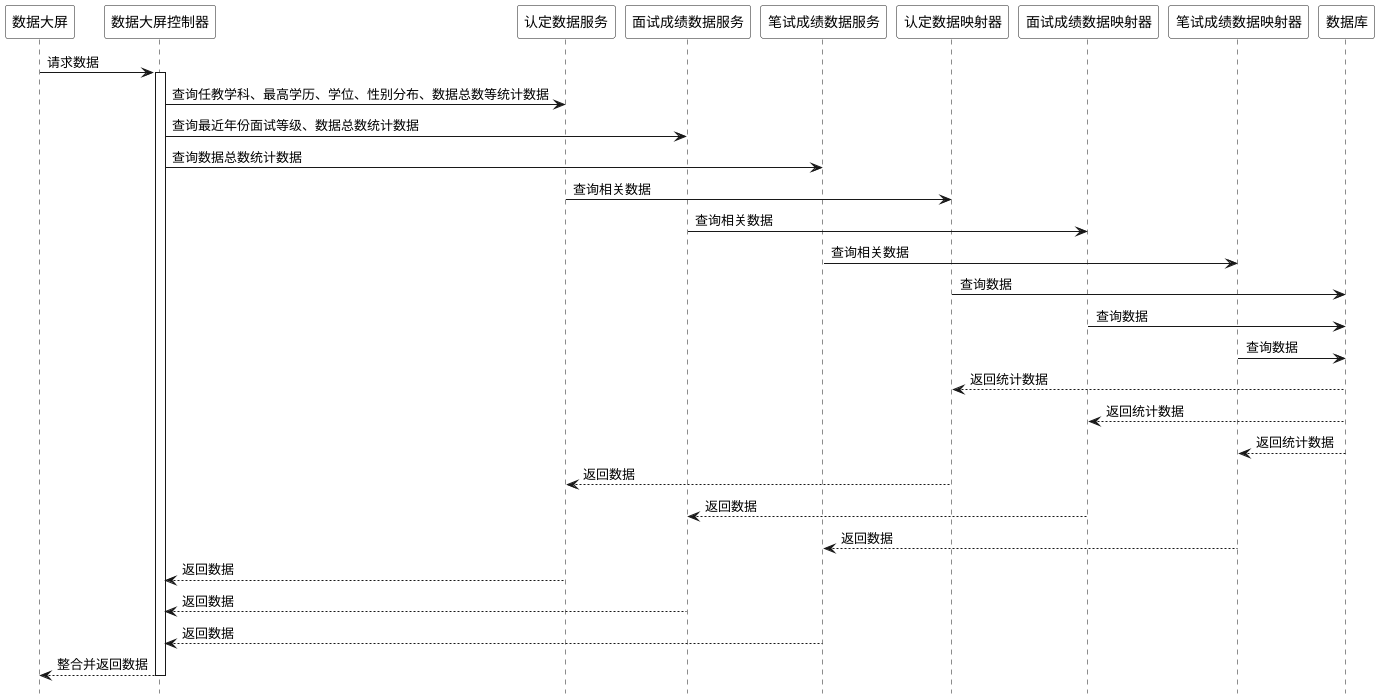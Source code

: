 @startuml dashboard

hide footbox
skinparam sequence {
  ParticipantBackgroundColor #ffffff
  ParticipantFontColor #000000
}

数据大屏 -> 数据大屏控制器: 请求数据
activate 数据大屏控制器

数据大屏控制器 -> 认定数据服务: 查询任教学科、最高学历、学位、性别分布、数据总数等统计数据
数据大屏控制器 -> 面试成绩数据服务: 查询最近年份面试等级、数据总数统计数据
数据大屏控制器 -> 笔试成绩数据服务: 查询数据总数统计数据

认定数据服务 -> 认定数据映射器: 查询相关数据
面试成绩数据服务 -> 面试成绩数据映射器: 查询相关数据
笔试成绩数据服务 -> 笔试成绩数据映射器: 查询相关数据

认定数据映射器 -> 数据库: 查询数据
面试成绩数据映射器 -> 数据库: 查询数据
笔试成绩数据映射器 -> 数据库: 查询数据

数据库 --> 认定数据映射器: 返回统计数据
数据库 --> 面试成绩数据映射器: 返回统计数据
数据库 --> 笔试成绩数据映射器: 返回统计数据


认定数据映射器 --> 认定数据服务: 返回数据
面试成绩数据映射器 --> 面试成绩数据服务: 返回数据
笔试成绩数据映射器 --> 笔试成绩数据服务: 返回数据

认定数据服务 --> 数据大屏控制器: 返回数据
面试成绩数据服务 --> 数据大屏控制器: 返回数据
笔试成绩数据服务 --> 数据大屏控制器: 返回数据

数据大屏控制器 --> 数据大屏: 整合并返回数据

deactivate 数据大屏控制器
deactivate 数据大屏

@enduml